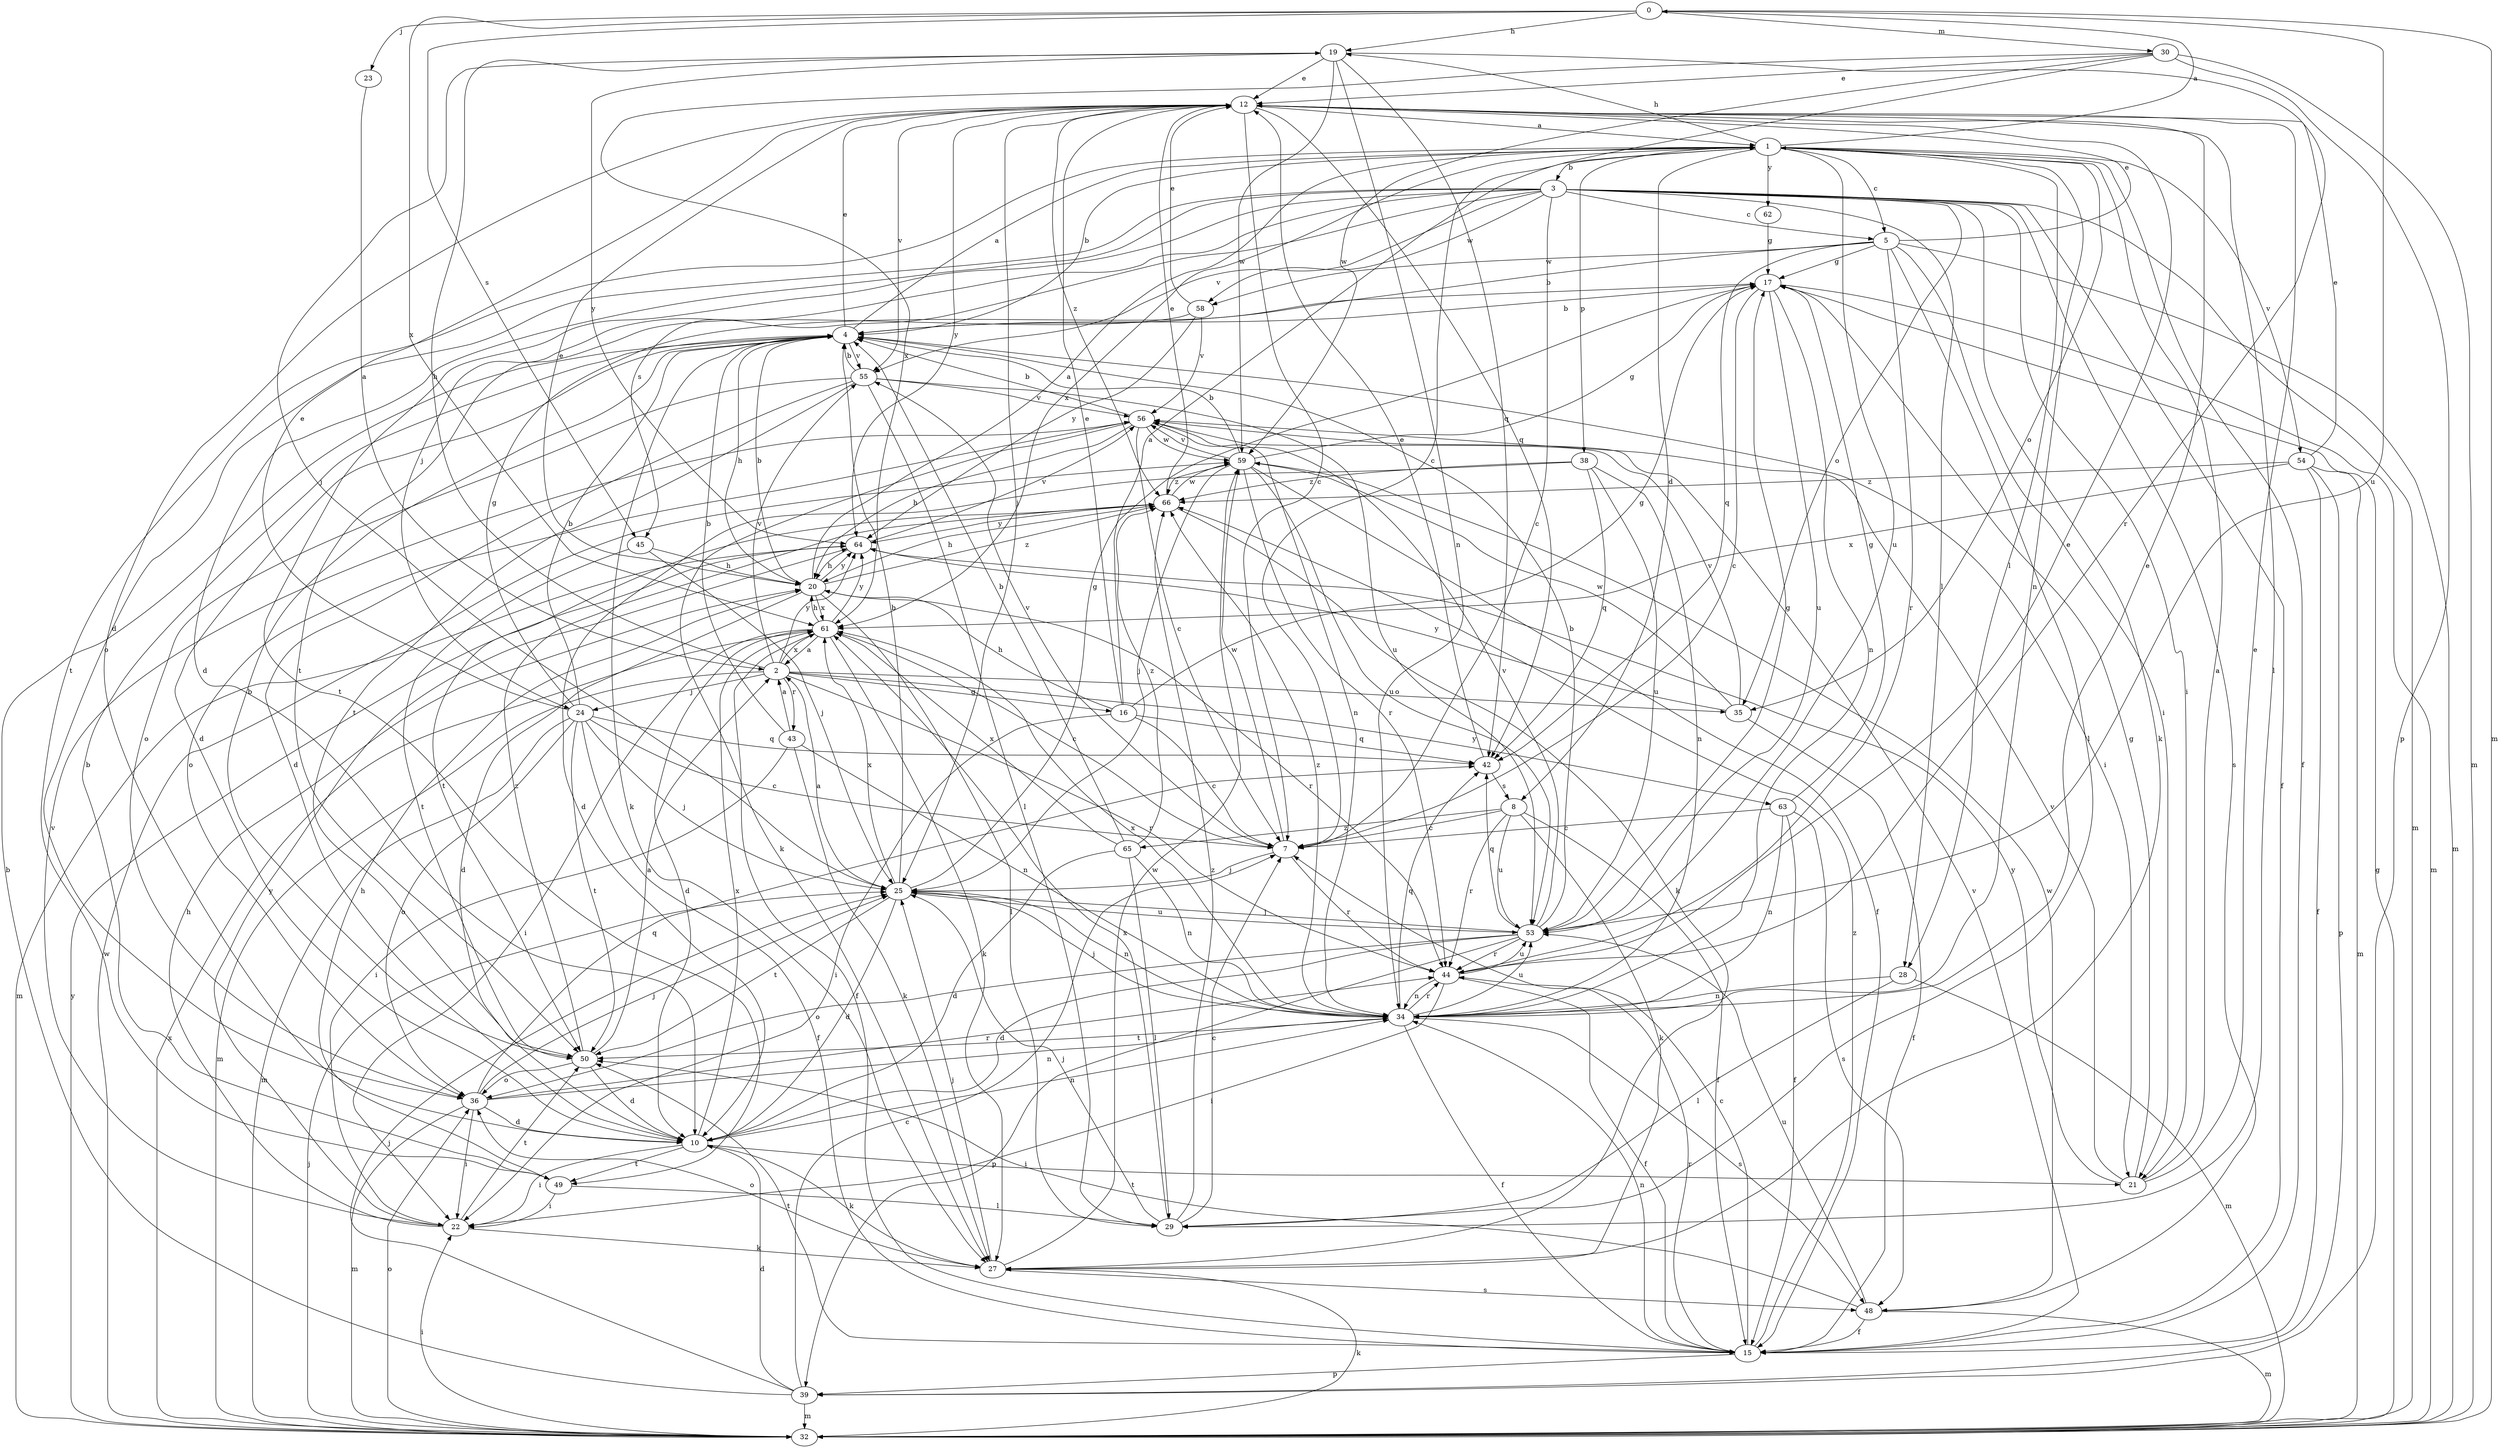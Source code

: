 strict digraph  {
0;
1;
2;
3;
4;
5;
7;
8;
10;
12;
15;
16;
17;
19;
20;
21;
22;
23;
24;
25;
27;
28;
29;
30;
32;
34;
35;
36;
38;
39;
42;
43;
44;
45;
48;
49;
50;
53;
54;
55;
56;
58;
59;
61;
62;
63;
64;
65;
66;
0 -> 19  [label=h];
0 -> 23  [label=j];
0 -> 30  [label=m];
0 -> 32  [label=m];
0 -> 45  [label=s];
0 -> 53  [label=u];
0 -> 61  [label=x];
1 -> 0  [label=a];
1 -> 3  [label=b];
1 -> 4  [label=b];
1 -> 5  [label=c];
1 -> 8  [label=d];
1 -> 15  [label=f];
1 -> 19  [label=h];
1 -> 28  [label=l];
1 -> 34  [label=n];
1 -> 35  [label=o];
1 -> 38  [label=p];
1 -> 49  [label=t];
1 -> 53  [label=u];
1 -> 54  [label=v];
1 -> 61  [label=x];
1 -> 62  [label=y];
2 -> 16  [label=g];
2 -> 19  [label=h];
2 -> 24  [label=j];
2 -> 32  [label=m];
2 -> 35  [label=o];
2 -> 44  [label=r];
2 -> 55  [label=v];
2 -> 61  [label=x];
2 -> 63  [label=y];
2 -> 64  [label=y];
2 -> 43  [label=r];
3 -> 5  [label=c];
3 -> 7  [label=c];
3 -> 10  [label=d];
3 -> 15  [label=f];
3 -> 21  [label=i];
3 -> 24  [label=j];
3 -> 27  [label=k];
3 -> 28  [label=l];
3 -> 32  [label=m];
3 -> 35  [label=o];
3 -> 36  [label=o];
3 -> 45  [label=s];
3 -> 48  [label=s];
3 -> 49  [label=t];
3 -> 55  [label=v];
3 -> 58  [label=w];
4 -> 1  [label=a];
4 -> 10  [label=d];
4 -> 12  [label=e];
4 -> 20  [label=h];
4 -> 21  [label=i];
4 -> 27  [label=k];
4 -> 55  [label=v];
5 -> 4  [label=b];
5 -> 12  [label=e];
5 -> 17  [label=g];
5 -> 21  [label=i];
5 -> 29  [label=l];
5 -> 32  [label=m];
5 -> 42  [label=q];
5 -> 44  [label=r];
5 -> 58  [label=w];
7 -> 25  [label=j];
7 -> 44  [label=r];
7 -> 55  [label=v];
7 -> 59  [label=w];
8 -> 7  [label=c];
8 -> 15  [label=f];
8 -> 27  [label=k];
8 -> 44  [label=r];
8 -> 53  [label=u];
8 -> 65  [label=z];
10 -> 21  [label=i];
10 -> 22  [label=i];
10 -> 27  [label=k];
10 -> 34  [label=n];
10 -> 49  [label=t];
10 -> 61  [label=x];
12 -> 1  [label=a];
12 -> 7  [label=c];
12 -> 10  [label=d];
12 -> 25  [label=j];
12 -> 29  [label=l];
12 -> 42  [label=q];
12 -> 55  [label=v];
12 -> 64  [label=y];
12 -> 66  [label=z];
15 -> 7  [label=c];
15 -> 34  [label=n];
15 -> 39  [label=p];
15 -> 44  [label=r];
15 -> 50  [label=t];
15 -> 56  [label=v];
15 -> 66  [label=z];
16 -> 1  [label=a];
16 -> 7  [label=c];
16 -> 12  [label=e];
16 -> 17  [label=g];
16 -> 20  [label=h];
16 -> 22  [label=i];
16 -> 42  [label=q];
17 -> 4  [label=b];
17 -> 7  [label=c];
17 -> 32  [label=m];
17 -> 34  [label=n];
17 -> 53  [label=u];
19 -> 12  [label=e];
19 -> 25  [label=j];
19 -> 34  [label=n];
19 -> 42  [label=q];
19 -> 44  [label=r];
19 -> 59  [label=w];
19 -> 64  [label=y];
20 -> 1  [label=a];
20 -> 4  [label=b];
20 -> 10  [label=d];
20 -> 12  [label=e];
20 -> 29  [label=l];
20 -> 44  [label=r];
20 -> 61  [label=x];
20 -> 64  [label=y];
20 -> 66  [label=z];
21 -> 1  [label=a];
21 -> 12  [label=e];
21 -> 17  [label=g];
21 -> 56  [label=v];
21 -> 64  [label=y];
22 -> 20  [label=h];
22 -> 27  [label=k];
22 -> 50  [label=t];
22 -> 56  [label=v];
22 -> 64  [label=y];
23 -> 2  [label=a];
24 -> 4  [label=b];
24 -> 7  [label=c];
24 -> 12  [label=e];
24 -> 15  [label=f];
24 -> 17  [label=g];
24 -> 25  [label=j];
24 -> 32  [label=m];
24 -> 36  [label=o];
24 -> 42  [label=q];
24 -> 50  [label=t];
25 -> 2  [label=a];
25 -> 4  [label=b];
25 -> 10  [label=d];
25 -> 17  [label=g];
25 -> 34  [label=n];
25 -> 50  [label=t];
25 -> 53  [label=u];
25 -> 61  [label=x];
27 -> 25  [label=j];
27 -> 36  [label=o];
27 -> 48  [label=s];
27 -> 59  [label=w];
28 -> 29  [label=l];
28 -> 32  [label=m];
28 -> 34  [label=n];
29 -> 7  [label=c];
29 -> 25  [label=j];
29 -> 61  [label=x];
29 -> 66  [label=z];
30 -> 7  [label=c];
30 -> 12  [label=e];
30 -> 32  [label=m];
30 -> 39  [label=p];
30 -> 59  [label=w];
30 -> 61  [label=x];
32 -> 17  [label=g];
32 -> 22  [label=i];
32 -> 25  [label=j];
32 -> 27  [label=k];
32 -> 36  [label=o];
32 -> 59  [label=w];
32 -> 61  [label=x];
32 -> 64  [label=y];
34 -> 12  [label=e];
34 -> 15  [label=f];
34 -> 25  [label=j];
34 -> 42  [label=q];
34 -> 44  [label=r];
34 -> 48  [label=s];
34 -> 50  [label=t];
34 -> 53  [label=u];
34 -> 61  [label=x];
34 -> 66  [label=z];
35 -> 15  [label=f];
35 -> 56  [label=v];
35 -> 59  [label=w];
35 -> 64  [label=y];
36 -> 10  [label=d];
36 -> 22  [label=i];
36 -> 25  [label=j];
36 -> 32  [label=m];
36 -> 34  [label=n];
36 -> 42  [label=q];
36 -> 44  [label=r];
38 -> 10  [label=d];
38 -> 34  [label=n];
38 -> 42  [label=q];
38 -> 53  [label=u];
38 -> 66  [label=z];
39 -> 4  [label=b];
39 -> 7  [label=c];
39 -> 10  [label=d];
39 -> 25  [label=j];
39 -> 32  [label=m];
42 -> 12  [label=e];
42 -> 8  [label=s];
43 -> 2  [label=a];
43 -> 4  [label=b];
43 -> 22  [label=i];
43 -> 27  [label=k];
43 -> 34  [label=n];
44 -> 12  [label=e];
44 -> 15  [label=f];
44 -> 22  [label=i];
44 -> 34  [label=n];
44 -> 53  [label=u];
45 -> 20  [label=h];
45 -> 25  [label=j];
45 -> 50  [label=t];
48 -> 15  [label=f];
48 -> 32  [label=m];
48 -> 50  [label=t];
48 -> 53  [label=u];
48 -> 59  [label=w];
49 -> 4  [label=b];
49 -> 20  [label=h];
49 -> 22  [label=i];
49 -> 29  [label=l];
50 -> 2  [label=a];
50 -> 4  [label=b];
50 -> 10  [label=d];
50 -> 36  [label=o];
50 -> 66  [label=z];
53 -> 4  [label=b];
53 -> 10  [label=d];
53 -> 17  [label=g];
53 -> 25  [label=j];
53 -> 36  [label=o];
53 -> 39  [label=p];
53 -> 42  [label=q];
53 -> 44  [label=r];
53 -> 56  [label=v];
54 -> 12  [label=e];
54 -> 15  [label=f];
54 -> 32  [label=m];
54 -> 39  [label=p];
54 -> 61  [label=x];
54 -> 66  [label=z];
55 -> 4  [label=b];
55 -> 10  [label=d];
55 -> 29  [label=l];
55 -> 36  [label=o];
55 -> 50  [label=t];
55 -> 53  [label=u];
55 -> 56  [label=v];
56 -> 4  [label=b];
56 -> 7  [label=c];
56 -> 20  [label=h];
56 -> 27  [label=k];
56 -> 34  [label=n];
56 -> 36  [label=o];
56 -> 59  [label=w];
58 -> 12  [label=e];
58 -> 50  [label=t];
58 -> 56  [label=v];
58 -> 64  [label=y];
59 -> 4  [label=b];
59 -> 15  [label=f];
59 -> 17  [label=g];
59 -> 25  [label=j];
59 -> 44  [label=r];
59 -> 53  [label=u];
59 -> 56  [label=v];
59 -> 66  [label=z];
61 -> 2  [label=a];
61 -> 7  [label=c];
61 -> 10  [label=d];
61 -> 15  [label=f];
61 -> 20  [label=h];
61 -> 22  [label=i];
61 -> 27  [label=k];
61 -> 64  [label=y];
62 -> 17  [label=g];
63 -> 7  [label=c];
63 -> 15  [label=f];
63 -> 17  [label=g];
63 -> 34  [label=n];
63 -> 48  [label=s];
64 -> 20  [label=h];
64 -> 32  [label=m];
64 -> 56  [label=v];
65 -> 4  [label=b];
65 -> 10  [label=d];
65 -> 29  [label=l];
65 -> 34  [label=n];
65 -> 61  [label=x];
65 -> 66  [label=z];
66 -> 12  [label=e];
66 -> 20  [label=h];
66 -> 27  [label=k];
66 -> 50  [label=t];
66 -> 59  [label=w];
66 -> 64  [label=y];
}
